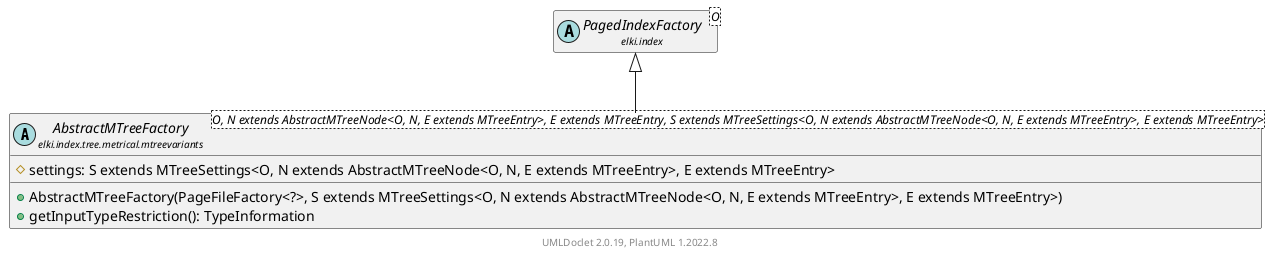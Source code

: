 @startuml
    remove .*\.(Instance|Par|Parameterizer|Factory)$
    set namespaceSeparator none
    hide empty fields
    hide empty methods

    abstract class "<size:14>AbstractMTreeFactory\n<size:10>elki.index.tree.metrical.mtreevariants" as elki.index.tree.metrical.mtreevariants.AbstractMTreeFactory<O, N extends AbstractMTreeNode<O, N, E extends MTreeEntry>, E extends MTreeEntry, S extends MTreeSettings<O, N extends AbstractMTreeNode<O, N, E extends MTreeEntry>, E extends MTreeEntry>> [[AbstractMTreeFactory.html]] {
        #settings: S extends MTreeSettings<O, N extends AbstractMTreeNode<O, N, E extends MTreeEntry>, E extends MTreeEntry>
        +AbstractMTreeFactory(PageFileFactory<?>, S extends MTreeSettings<O, N extends AbstractMTreeNode<O, N, E extends MTreeEntry>, E extends MTreeEntry>)
        +getInputTypeRestriction(): TypeInformation
    }

    abstract class "<size:14>PagedIndexFactory\n<size:10>elki.index" as elki.index.PagedIndexFactory<O> [[../../../PagedIndexFactory.html]]
    abstract class "<size:14>AbstractMTreeFactory.Par\n<size:10>elki.index.tree.metrical.mtreevariants" as elki.index.tree.metrical.mtreevariants.AbstractMTreeFactory.Par<O, N extends AbstractMTreeNode<O, N, E extends MTreeEntry>, E extends MTreeEntry, S extends MTreeSettings<O, N extends AbstractMTreeNode<O, N, E extends MTreeEntry>, E extends MTreeEntry>> [[AbstractMTreeFactory.Par.html]]

    elki.index.PagedIndexFactory <|-- elki.index.tree.metrical.mtreevariants.AbstractMTreeFactory
    elki.index.tree.metrical.mtreevariants.AbstractMTreeFactory +-- elki.index.tree.metrical.mtreevariants.AbstractMTreeFactory.Par

    center footer UMLDoclet 2.0.19, PlantUML 1.2022.8
@enduml
